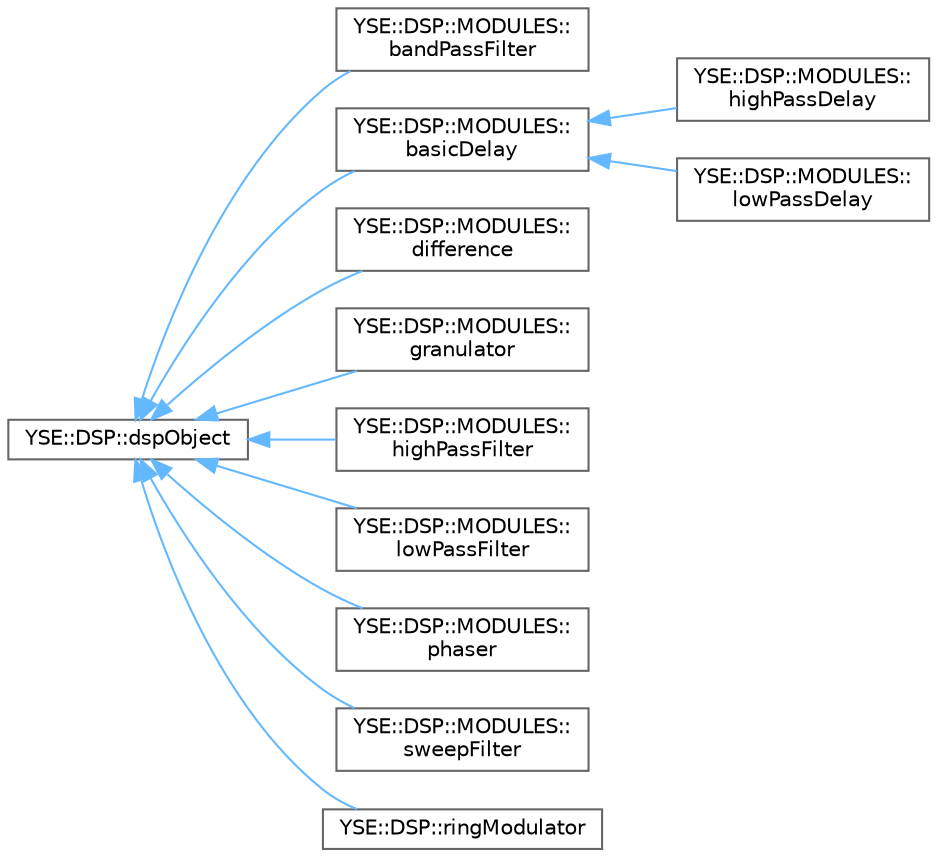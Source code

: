 digraph "Graphical Class Hierarchy"
{
 // LATEX_PDF_SIZE
  bgcolor="transparent";
  edge [fontname=Helvetica,fontsize=10,labelfontname=Helvetica,labelfontsize=10];
  node [fontname=Helvetica,fontsize=10,shape=box,height=0.2,width=0.4];
  rankdir="LR";
  Node0 [id="Node000000",label="YSE::DSP::dspObject",height=0.2,width=0.4,color="grey40", fillcolor="white", style="filled",URL="$class_y_s_e_1_1_d_s_p_1_1dsp_object.html",tooltip=" "];
  Node0 -> Node1 [id="edge170_Node000000_Node000001",dir="back",color="steelblue1",style="solid",tooltip=" "];
  Node1 [id="Node000001",label="YSE::DSP::MODULES::\lbandPassFilter",height=0.2,width=0.4,color="grey40", fillcolor="white", style="filled",URL="$class_y_s_e_1_1_d_s_p_1_1_m_o_d_u_l_e_s_1_1band_pass_filter.html",tooltip=" "];
  Node0 -> Node2 [id="edge171_Node000000_Node000002",dir="back",color="steelblue1",style="solid",tooltip=" "];
  Node2 [id="Node000002",label="YSE::DSP::MODULES::\lbasicDelay",height=0.2,width=0.4,color="grey40", fillcolor="white", style="filled",URL="$class_y_s_e_1_1_d_s_p_1_1_m_o_d_u_l_e_s_1_1basic_delay.html",tooltip=" "];
  Node2 -> Node3 [id="edge172_Node000002_Node000003",dir="back",color="steelblue1",style="solid",tooltip=" "];
  Node3 [id="Node000003",label="YSE::DSP::MODULES::\lhighPassDelay",height=0.2,width=0.4,color="grey40", fillcolor="white", style="filled",URL="$class_y_s_e_1_1_d_s_p_1_1_m_o_d_u_l_e_s_1_1high_pass_delay.html",tooltip=" "];
  Node2 -> Node4 [id="edge173_Node000002_Node000004",dir="back",color="steelblue1",style="solid",tooltip=" "];
  Node4 [id="Node000004",label="YSE::DSP::MODULES::\llowPassDelay",height=0.2,width=0.4,color="grey40", fillcolor="white", style="filled",URL="$class_y_s_e_1_1_d_s_p_1_1_m_o_d_u_l_e_s_1_1low_pass_delay.html",tooltip=" "];
  Node0 -> Node5 [id="edge174_Node000000_Node000005",dir="back",color="steelblue1",style="solid",tooltip=" "];
  Node5 [id="Node000005",label="YSE::DSP::MODULES::\ldifference",height=0.2,width=0.4,color="grey40", fillcolor="white", style="filled",URL="$class_y_s_e_1_1_d_s_p_1_1_m_o_d_u_l_e_s_1_1difference.html",tooltip=" "];
  Node0 -> Node6 [id="edge175_Node000000_Node000006",dir="back",color="steelblue1",style="solid",tooltip=" "];
  Node6 [id="Node000006",label="YSE::DSP::MODULES::\lgranulator",height=0.2,width=0.4,color="grey40", fillcolor="white", style="filled",URL="$class_y_s_e_1_1_d_s_p_1_1_m_o_d_u_l_e_s_1_1granulator.html",tooltip=" "];
  Node0 -> Node7 [id="edge176_Node000000_Node000007",dir="back",color="steelblue1",style="solid",tooltip=" "];
  Node7 [id="Node000007",label="YSE::DSP::MODULES::\lhighPassFilter",height=0.2,width=0.4,color="grey40", fillcolor="white", style="filled",URL="$class_y_s_e_1_1_d_s_p_1_1_m_o_d_u_l_e_s_1_1high_pass_filter.html",tooltip=" "];
  Node0 -> Node8 [id="edge177_Node000000_Node000008",dir="back",color="steelblue1",style="solid",tooltip=" "];
  Node8 [id="Node000008",label="YSE::DSP::MODULES::\llowPassFilter",height=0.2,width=0.4,color="grey40", fillcolor="white", style="filled",URL="$class_y_s_e_1_1_d_s_p_1_1_m_o_d_u_l_e_s_1_1low_pass_filter.html",tooltip=" "];
  Node0 -> Node9 [id="edge178_Node000000_Node000009",dir="back",color="steelblue1",style="solid",tooltip=" "];
  Node9 [id="Node000009",label="YSE::DSP::MODULES::\lphaser",height=0.2,width=0.4,color="grey40", fillcolor="white", style="filled",URL="$class_y_s_e_1_1_d_s_p_1_1_m_o_d_u_l_e_s_1_1phaser.html",tooltip=" "];
  Node0 -> Node10 [id="edge179_Node000000_Node000010",dir="back",color="steelblue1",style="solid",tooltip=" "];
  Node10 [id="Node000010",label="YSE::DSP::MODULES::\lsweepFilter",height=0.2,width=0.4,color="grey40", fillcolor="white", style="filled",URL="$class_y_s_e_1_1_d_s_p_1_1_m_o_d_u_l_e_s_1_1sweep_filter.html",tooltip=" "];
  Node0 -> Node11 [id="edge180_Node000000_Node000011",dir="back",color="steelblue1",style="solid",tooltip=" "];
  Node11 [id="Node000011",label="YSE::DSP::ringModulator",height=0.2,width=0.4,color="grey40", fillcolor="white", style="filled",URL="$class_y_s_e_1_1_d_s_p_1_1ring_modulator.html",tooltip=" "];
}
